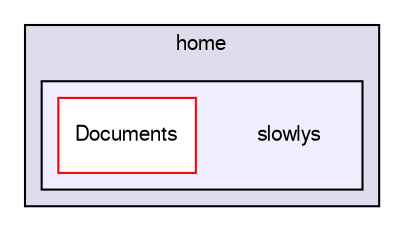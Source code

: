 digraph "slowlys" {
  compound=true
  node [ fontsize="10", fontname="FreeSans"];
  edge [ labelfontsize="10", labelfontname="FreeSans"];
  subgraph clusterdir_43e0a1f539e00dcfa1a6bc4d4fee4fc2 {
    graph [ bgcolor="#ddddee", pencolor="black", label="home" fontname="FreeSans", fontsize="10", URL="dir_43e0a1f539e00dcfa1a6bc4d4fee4fc2.html"]
  subgraph clusterdir_8870c4ba05863a165d9f588047dab04f {
    graph [ bgcolor="#eeeeff", pencolor="black", label="" URL="dir_8870c4ba05863a165d9f588047dab04f.html"];
    dir_8870c4ba05863a165d9f588047dab04f [shape=plaintext label="slowlys"];
    dir_0e51b8b86c7990d7b72736ffd8a1c650 [shape=box label="Documents" color="red" fillcolor="white" style="filled" URL="dir_0e51b8b86c7990d7b72736ffd8a1c650.html"];
  }
  }
}
